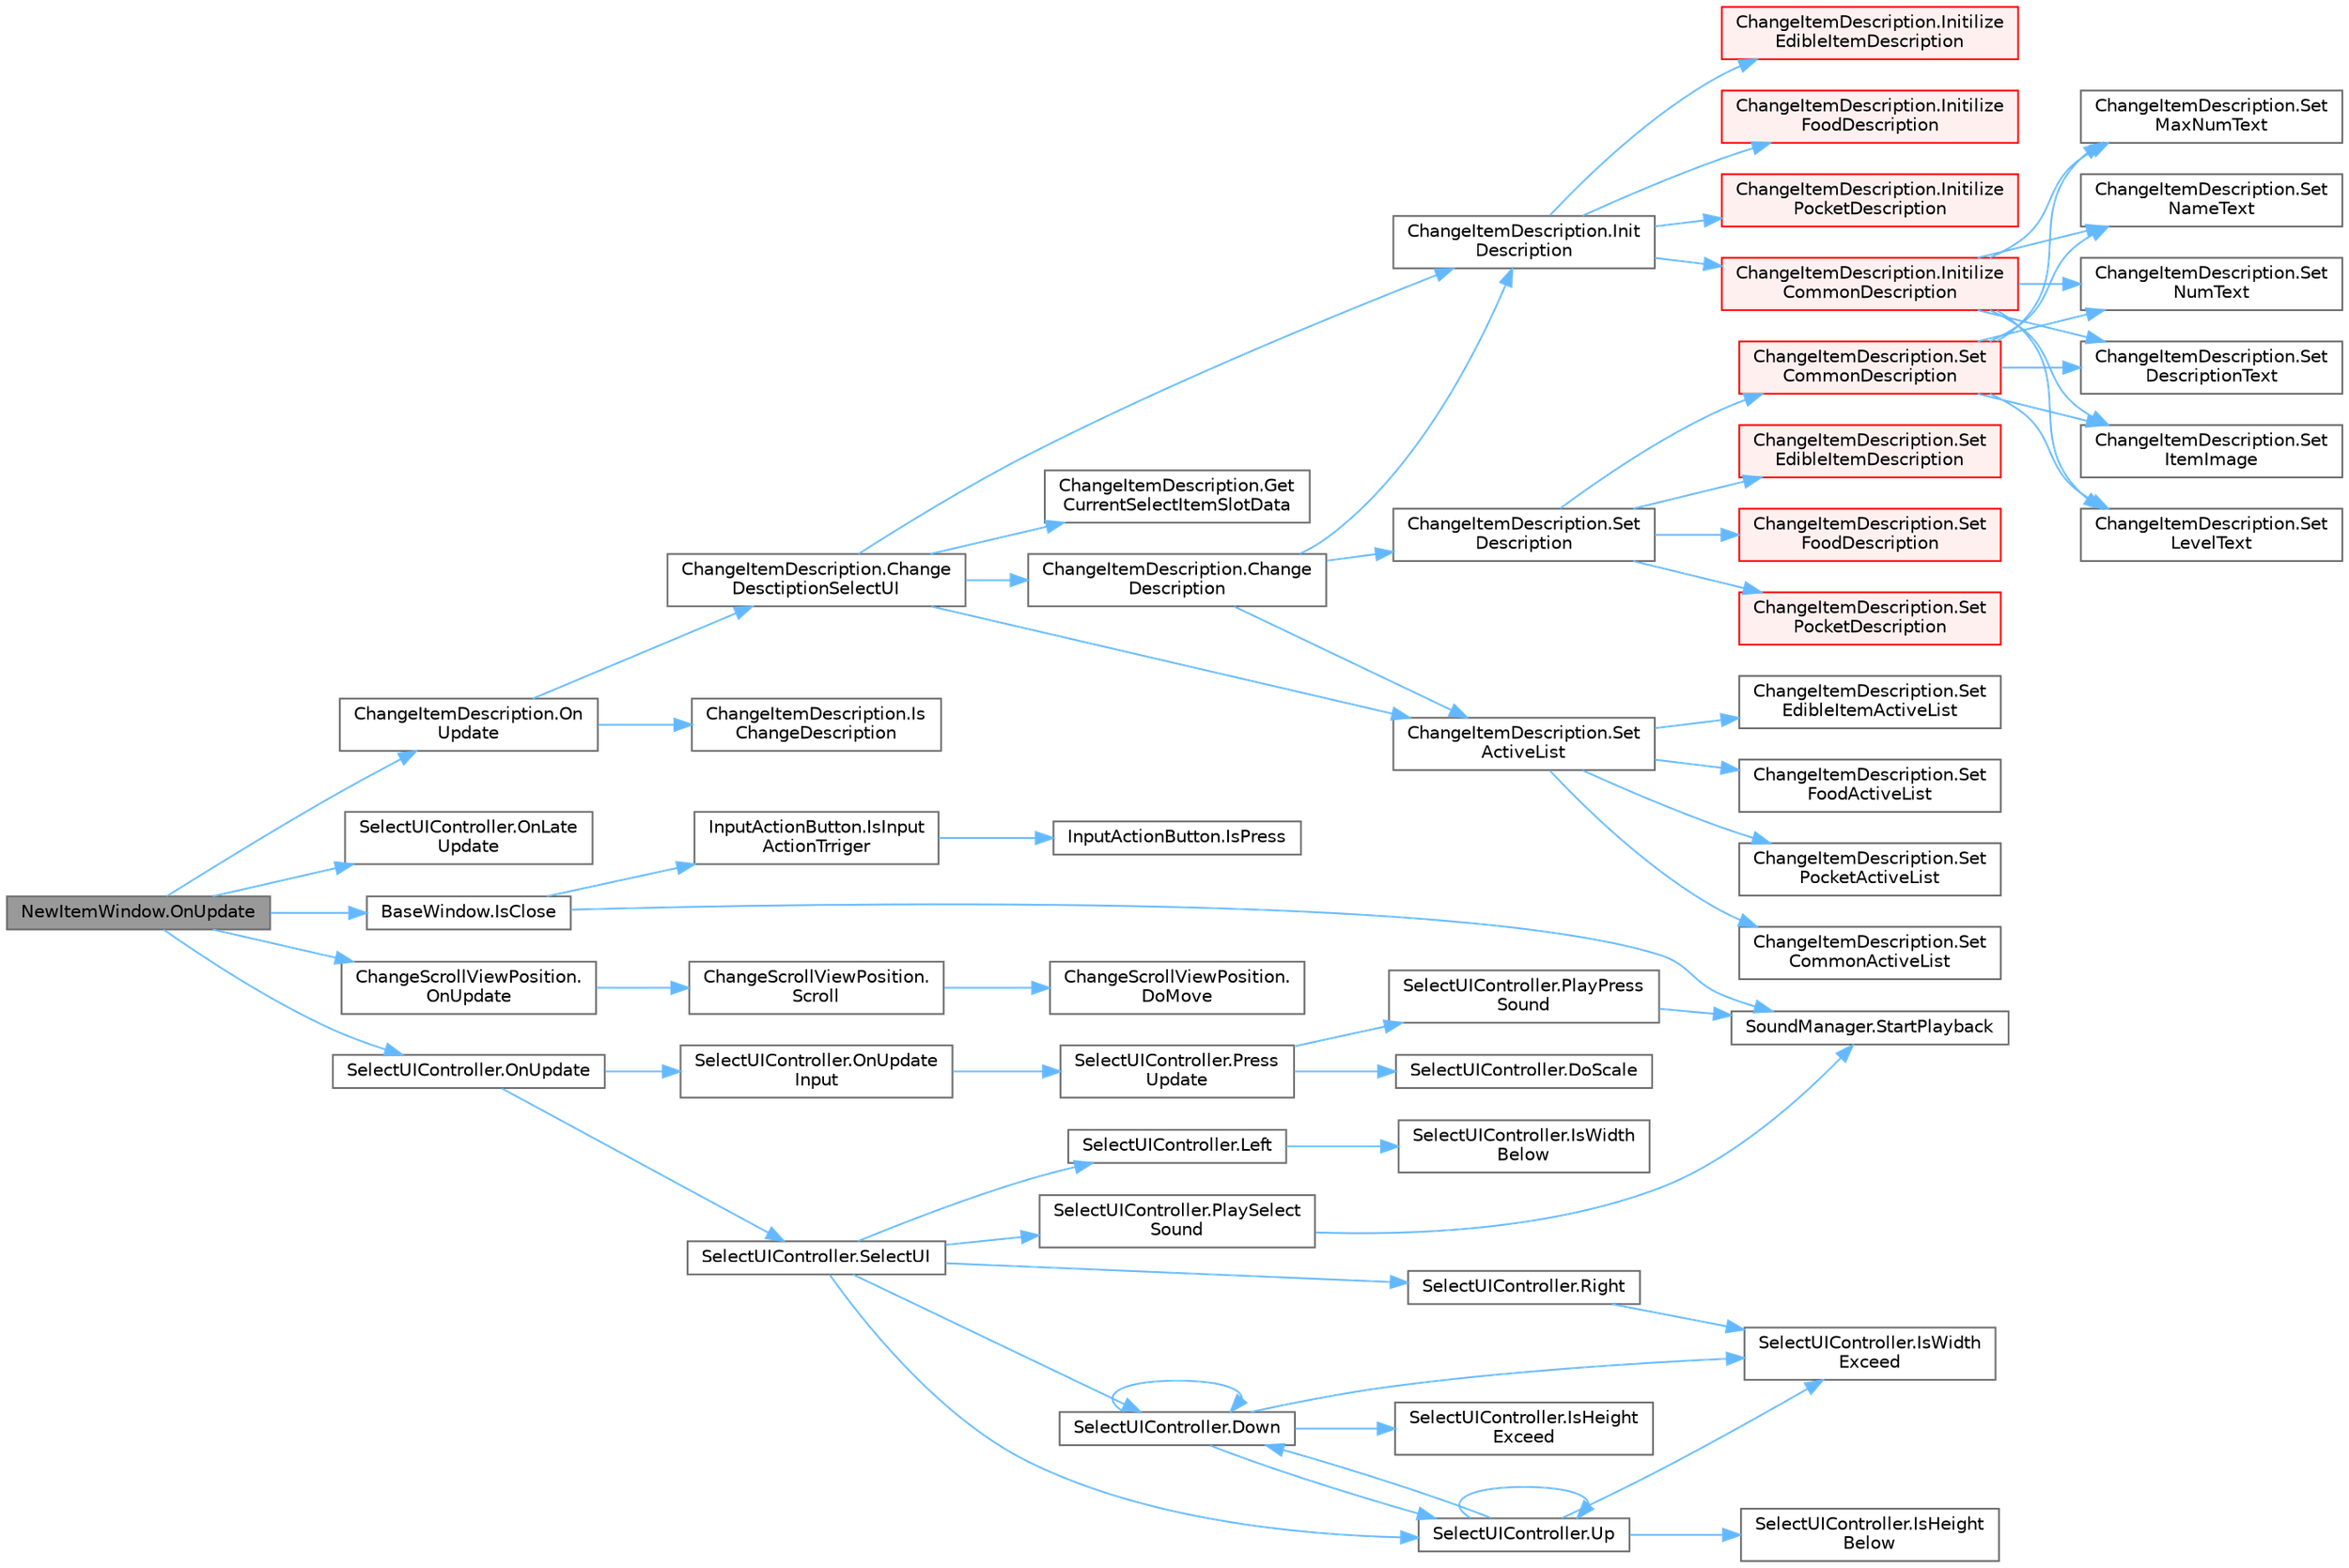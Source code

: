 digraph "NewItemWindow.OnUpdate"
{
 // LATEX_PDF_SIZE
  bgcolor="transparent";
  edge [fontname=Helvetica,fontsize=10,labelfontname=Helvetica,labelfontsize=10];
  node [fontname=Helvetica,fontsize=10,shape=box,height=0.2,width=0.4];
  rankdir="LR";
  Node1 [id="Node000001",label="NewItemWindow.OnUpdate",height=0.2,width=0.4,color="gray40", fillcolor="grey60", style="filled", fontcolor="black",tooltip=" "];
  Node1 -> Node2 [id="edge1_Node000001_Node000002",color="steelblue1",style="solid",tooltip=" "];
  Node2 [id="Node000002",label="BaseWindow.IsClose",height=0.2,width=0.4,color="grey40", fillcolor="white", style="filled",URL="$class_base_window.html#a963afa35622584163fdbe1b4a20790d4",tooltip=" "];
  Node2 -> Node3 [id="edge2_Node000002_Node000003",color="steelblue1",style="solid",tooltip=" "];
  Node3 [id="Node000003",label="InputActionButton.IsInput\lActionTrriger",height=0.2,width=0.4,color="grey40", fillcolor="white", style="filled",URL="$class_input_action_button.html#a847c561b8a3deeea260be80e698bd342",tooltip="ボタンを選択したかどうか"];
  Node3 -> Node4 [id="edge3_Node000003_Node000004",color="steelblue1",style="solid",tooltip=" "];
  Node4 [id="Node000004",label="InputActionButton.IsPress",height=0.2,width=0.4,color="grey40", fillcolor="white", style="filled",URL="$class_input_action_button.html#ab1c29386a568174cbcb4eaf2d498bb9c",tooltip=" "];
  Node2 -> Node5 [id="edge4_Node000002_Node000005",color="steelblue1",style="solid",tooltip=" "];
  Node5 [id="Node000005",label="SoundManager.StartPlayback",height=0.2,width=0.4,color="grey40", fillcolor="white", style="filled",URL="$class_sound_manager.html#a10bc60ca27342f6574923712ef9028c5",tooltip="2Dでのサウンド再生"];
  Node1 -> Node6 [id="edge5_Node000001_Node000006",color="steelblue1",style="solid",tooltip=" "];
  Node6 [id="Node000006",label="SelectUIController.OnLate\lUpdate",height=0.2,width=0.4,color="grey40", fillcolor="white", style="filled",URL="$class_select_u_i_controller.html#a4c693b99fa30040236b1b5cccf671e4b",tooltip=" "];
  Node1 -> Node7 [id="edge6_Node000001_Node000007",color="steelblue1",style="solid",tooltip=" "];
  Node7 [id="Node000007",label="ChangeItemDescription.On\lUpdate",height=0.2,width=0.4,color="grey40", fillcolor="white", style="filled",URL="$class_change_item_description.html#add800bb5c8e841af0e1e9365272e371e",tooltip=" "];
  Node7 -> Node8 [id="edge7_Node000007_Node000008",color="steelblue1",style="solid",tooltip=" "];
  Node8 [id="Node000008",label="ChangeItemDescription.Change\lDesctiptionSelectUI",height=0.2,width=0.4,color="grey40", fillcolor="white", style="filled",URL="$class_change_item_description.html#a8ea36af0b54755cf79893a9faf794392",tooltip="選択中のItemSlotDataを基に説明文を更新"];
  Node8 -> Node9 [id="edge8_Node000008_Node000009",color="steelblue1",style="solid",tooltip=" "];
  Node9 [id="Node000009",label="ChangeItemDescription.Change\lDescription",height=0.2,width=0.4,color="grey40", fillcolor="white", style="filled",URL="$class_change_item_description.html#a2b30636ef288a5a11353836e028378ed",tooltip="引数アイテムIDを基に説明文を更新"];
  Node9 -> Node10 [id="edge9_Node000009_Node000010",color="steelblue1",style="solid",tooltip=" "];
  Node10 [id="Node000010",label="ChangeItemDescription.Init\lDescription",height=0.2,width=0.4,color="grey40", fillcolor="white", style="filled",URL="$class_change_item_description.html#a8fea78d4ad9d25fed84d8b30b905ad88",tooltip=" "];
  Node10 -> Node11 [id="edge10_Node000010_Node000011",color="steelblue1",style="solid",tooltip=" "];
  Node11 [id="Node000011",label="ChangeItemDescription.Initilize\lCommonDescription",height=0.2,width=0.4,color="red", fillcolor="#FFF0F0", style="filled",URL="$class_change_item_description.html#a6fbc822ee04496cb0f9e33f679700219",tooltip=" "];
  Node11 -> Node12 [id="edge11_Node000011_Node000012",color="steelblue1",style="solid",tooltip=" "];
  Node12 [id="Node000012",label="ChangeItemDescription.Set\lDescriptionText",height=0.2,width=0.4,color="grey40", fillcolor="white", style="filled",URL="$class_change_item_description.html#aa68250acd7412379b161daf1371e59bb",tooltip=" "];
  Node11 -> Node13 [id="edge12_Node000011_Node000013",color="steelblue1",style="solid",tooltip=" "];
  Node13 [id="Node000013",label="ChangeItemDescription.Set\lItemImage",height=0.2,width=0.4,color="grey40", fillcolor="white", style="filled",URL="$class_change_item_description.html#a00c3953b68d297374b62522153415852",tooltip=" "];
  Node11 -> Node14 [id="edge13_Node000011_Node000014",color="steelblue1",style="solid",tooltip=" "];
  Node14 [id="Node000014",label="ChangeItemDescription.Set\lLevelText",height=0.2,width=0.4,color="grey40", fillcolor="white", style="filled",URL="$class_change_item_description.html#afa42dbbfa0ad2871d638381f6dd3d648",tooltip=" "];
  Node11 -> Node15 [id="edge14_Node000011_Node000015",color="steelblue1",style="solid",tooltip=" "];
  Node15 [id="Node000015",label="ChangeItemDescription.Set\lMaxNumText",height=0.2,width=0.4,color="grey40", fillcolor="white", style="filled",URL="$class_change_item_description.html#ab7cb18d435a57bafdeb62f8d8b7ec6c0",tooltip=" "];
  Node11 -> Node16 [id="edge15_Node000011_Node000016",color="steelblue1",style="solid",tooltip=" "];
  Node16 [id="Node000016",label="ChangeItemDescription.Set\lNameText",height=0.2,width=0.4,color="grey40", fillcolor="white", style="filled",URL="$class_change_item_description.html#aacb921d825b0f51c0895aecd07a68e7c",tooltip=" "];
  Node11 -> Node17 [id="edge16_Node000011_Node000017",color="steelblue1",style="solid",tooltip=" "];
  Node17 [id="Node000017",label="ChangeItemDescription.Set\lNumText",height=0.2,width=0.4,color="grey40", fillcolor="white", style="filled",URL="$class_change_item_description.html#af1003cf2e17b7a980d81ca42cbb1b7bf",tooltip=" "];
  Node10 -> Node20 [id="edge17_Node000010_Node000020",color="steelblue1",style="solid",tooltip=" "];
  Node20 [id="Node000020",label="ChangeItemDescription.Initilize\lEdibleItemDescription",height=0.2,width=0.4,color="red", fillcolor="#FFF0F0", style="filled",URL="$class_change_item_description.html#a07dec4b42bd999b2826fce9c54844457",tooltip=" "];
  Node10 -> Node31 [id="edge18_Node000010_Node000031",color="steelblue1",style="solid",tooltip=" "];
  Node31 [id="Node000031",label="ChangeItemDescription.Initilize\lFoodDescription",height=0.2,width=0.4,color="red", fillcolor="#FFF0F0", style="filled",URL="$class_change_item_description.html#a15ac04f0021888d0063fb47e84983171",tooltip=" "];
  Node10 -> Node36 [id="edge19_Node000010_Node000036",color="steelblue1",style="solid",tooltip=" "];
  Node36 [id="Node000036",label="ChangeItemDescription.Initilize\lPocketDescription",height=0.2,width=0.4,color="red", fillcolor="#FFF0F0", style="filled",URL="$class_change_item_description.html#ad1ff3c0d86d05d0b7c3097226c5de2c7",tooltip=" "];
  Node9 -> Node40 [id="edge20_Node000009_Node000040",color="steelblue1",style="solid",tooltip=" "];
  Node40 [id="Node000040",label="ChangeItemDescription.Set\lActiveList",height=0.2,width=0.4,color="grey40", fillcolor="white", style="filled",URL="$class_change_item_description.html#a25731aff5117c8141b0f5daf41dd9988",tooltip=" "];
  Node40 -> Node41 [id="edge21_Node000040_Node000041",color="steelblue1",style="solid",tooltip=" "];
  Node41 [id="Node000041",label="ChangeItemDescription.Set\lCommonActiveList",height=0.2,width=0.4,color="grey40", fillcolor="white", style="filled",URL="$class_change_item_description.html#a72687f682749686dc8920879ef447400",tooltip=" "];
  Node40 -> Node42 [id="edge22_Node000040_Node000042",color="steelblue1",style="solid",tooltip=" "];
  Node42 [id="Node000042",label="ChangeItemDescription.Set\lEdibleItemActiveList",height=0.2,width=0.4,color="grey40", fillcolor="white", style="filled",URL="$class_change_item_description.html#a8026ad0e169a91d6f7d9355206e4d979",tooltip=" "];
  Node40 -> Node43 [id="edge23_Node000040_Node000043",color="steelblue1",style="solid",tooltip=" "];
  Node43 [id="Node000043",label="ChangeItemDescription.Set\lFoodActiveList",height=0.2,width=0.4,color="grey40", fillcolor="white", style="filled",URL="$class_change_item_description.html#afe7a430b615c7e9b54bbfbcabbdd30ed",tooltip=" "];
  Node40 -> Node44 [id="edge24_Node000040_Node000044",color="steelblue1",style="solid",tooltip=" "];
  Node44 [id="Node000044",label="ChangeItemDescription.Set\lPocketActiveList",height=0.2,width=0.4,color="grey40", fillcolor="white", style="filled",URL="$class_change_item_description.html#acc8f56f5d87fc22b03e28bce933f35b0",tooltip=" "];
  Node9 -> Node45 [id="edge25_Node000009_Node000045",color="steelblue1",style="solid",tooltip=" "];
  Node45 [id="Node000045",label="ChangeItemDescription.Set\lDescription",height=0.2,width=0.4,color="grey40", fillcolor="white", style="filled",URL="$class_change_item_description.html#a80f1cb0c60ae117de04d58a221747612",tooltip=" "];
  Node45 -> Node46 [id="edge26_Node000045_Node000046",color="steelblue1",style="solid",tooltip=" "];
  Node46 [id="Node000046",label="ChangeItemDescription.Set\lCommonDescription",height=0.2,width=0.4,color="red", fillcolor="#FFF0F0", style="filled",URL="$class_change_item_description.html#afb6b314bec931014d33d8328e3e9de5a",tooltip=" "];
  Node46 -> Node12 [id="edge27_Node000046_Node000012",color="steelblue1",style="solid",tooltip=" "];
  Node46 -> Node13 [id="edge28_Node000046_Node000013",color="steelblue1",style="solid",tooltip=" "];
  Node46 -> Node14 [id="edge29_Node000046_Node000014",color="steelblue1",style="solid",tooltip=" "];
  Node46 -> Node15 [id="edge30_Node000046_Node000015",color="steelblue1",style="solid",tooltip=" "];
  Node46 -> Node16 [id="edge31_Node000046_Node000016",color="steelblue1",style="solid",tooltip=" "];
  Node46 -> Node17 [id="edge32_Node000046_Node000017",color="steelblue1",style="solid",tooltip=" "];
  Node45 -> Node47 [id="edge33_Node000045_Node000047",color="steelblue1",style="solid",tooltip=" "];
  Node47 [id="Node000047",label="ChangeItemDescription.Set\lEdibleItemDescription",height=0.2,width=0.4,color="red", fillcolor="#FFF0F0", style="filled",URL="$class_change_item_description.html#a654d45d2ffd4802effaa4547eec6106f",tooltip=" "];
  Node45 -> Node48 [id="edge34_Node000045_Node000048",color="steelblue1",style="solid",tooltip=" "];
  Node48 [id="Node000048",label="ChangeItemDescription.Set\lFoodDescription",height=0.2,width=0.4,color="red", fillcolor="#FFF0F0", style="filled",URL="$class_change_item_description.html#a45c3782e49d4e0c40a6e78e15f8c3916",tooltip=" "];
  Node45 -> Node54 [id="edge35_Node000045_Node000054",color="steelblue1",style="solid",tooltip=" "];
  Node54 [id="Node000054",label="ChangeItemDescription.Set\lPocketDescription",height=0.2,width=0.4,color="red", fillcolor="#FFF0F0", style="filled",URL="$class_change_item_description.html#a64590f0e36c83ce7f1374100a02c8edd",tooltip=" "];
  Node8 -> Node39 [id="edge36_Node000008_Node000039",color="steelblue1",style="solid",tooltip=" "];
  Node39 [id="Node000039",label="ChangeItemDescription.Get\lCurrentSelectItemSlotData",height=0.2,width=0.4,color="grey40", fillcolor="white", style="filled",URL="$class_change_item_description.html#a32a93ad268885487f3704d591bc4125b",tooltip="SelectUIControllerが選択しているItemSlotDataを取得"];
  Node8 -> Node10 [id="edge37_Node000008_Node000010",color="steelblue1",style="solid",tooltip=" "];
  Node8 -> Node40 [id="edge38_Node000008_Node000040",color="steelblue1",style="solid",tooltip=" "];
  Node7 -> Node55 [id="edge39_Node000007_Node000055",color="steelblue1",style="solid",tooltip=" "];
  Node55 [id="Node000055",label="ChangeItemDescription.Is\lChangeDescription",height=0.2,width=0.4,color="grey40", fillcolor="white", style="filled",URL="$class_change_item_description.html#add57e8fa1aa1e868d4d2f7a871dc150c",tooltip=" "];
  Node1 -> Node56 [id="edge40_Node000001_Node000056",color="steelblue1",style="solid",tooltip=" "];
  Node56 [id="Node000056",label="ChangeScrollViewPosition.\lOnUpdate",height=0.2,width=0.4,color="grey40", fillcolor="white", style="filled",URL="$class_change_scroll_view_position.html#a36e8c8f86b5fe4b10dd548227fb09961",tooltip="実行処理"];
  Node56 -> Node57 [id="edge41_Node000056_Node000057",color="steelblue1",style="solid",tooltip=" "];
  Node57 [id="Node000057",label="ChangeScrollViewPosition.\lScroll",height=0.2,width=0.4,color="grey40", fillcolor="white", style="filled",URL="$class_change_scroll_view_position.html#a47fcce8f967408e1baa22490516e41b0",tooltip=" "];
  Node57 -> Node58 [id="edge42_Node000057_Node000058",color="steelblue1",style="solid",tooltip=" "];
  Node58 [id="Node000058",label="ChangeScrollViewPosition.\lDoMove",height=0.2,width=0.4,color="grey40", fillcolor="white", style="filled",URL="$class_change_scroll_view_position.html#ade48cf2c0a7b9cb71bebf8f9dac0ef9d",tooltip=" "];
  Node1 -> Node59 [id="edge43_Node000001_Node000059",color="steelblue1",style="solid",tooltip=" "];
  Node59 [id="Node000059",label="SelectUIController.OnUpdate",height=0.2,width=0.4,color="grey40", fillcolor="white", style="filled",URL="$class_select_u_i_controller.html#a807f9c965bdc2f43f19da12e4afa49e3",tooltip=" "];
  Node59 -> Node60 [id="edge44_Node000059_Node000060",color="steelblue1",style="solid",tooltip=" "];
  Node60 [id="Node000060",label="SelectUIController.OnUpdate\lInput",height=0.2,width=0.4,color="grey40", fillcolor="white", style="filled",URL="$class_select_u_i_controller.html#a73340d24ceb43f60ffca627f58c1e353",tooltip=" "];
  Node60 -> Node61 [id="edge45_Node000060_Node000061",color="steelblue1",style="solid",tooltip=" "];
  Node61 [id="Node000061",label="SelectUIController.Press\lUpdate",height=0.2,width=0.4,color="grey40", fillcolor="white", style="filled",URL="$class_select_u_i_controller.html#a5721c95d007deea511cf85a8a1d9a462",tooltip=" "];
  Node61 -> Node62 [id="edge46_Node000061_Node000062",color="steelblue1",style="solid",tooltip=" "];
  Node62 [id="Node000062",label="SelectUIController.DoScale",height=0.2,width=0.4,color="grey40", fillcolor="white", style="filled",URL="$class_select_u_i_controller.html#af1ae4e44022e59cb3bfbbb8f68b6d081",tooltip=" "];
  Node61 -> Node63 [id="edge47_Node000061_Node000063",color="steelblue1",style="solid",tooltip=" "];
  Node63 [id="Node000063",label="SelectUIController.PlayPress\lSound",height=0.2,width=0.4,color="grey40", fillcolor="white", style="filled",URL="$class_select_u_i_controller.html#a01ec149cf3b994dd9442247175c44c5a",tooltip=" "];
  Node63 -> Node5 [id="edge48_Node000063_Node000005",color="steelblue1",style="solid",tooltip=" "];
  Node59 -> Node64 [id="edge49_Node000059_Node000064",color="steelblue1",style="solid",tooltip=" "];
  Node64 [id="Node000064",label="SelectUIController.SelectUI",height=0.2,width=0.4,color="grey40", fillcolor="white", style="filled",URL="$class_select_u_i_controller.html#aad575b4143546f3a7f9133ac4bd4e270",tooltip=" "];
  Node64 -> Node65 [id="edge50_Node000064_Node000065",color="steelblue1",style="solid",tooltip=" "];
  Node65 [id="Node000065",label="SelectUIController.Down",height=0.2,width=0.4,color="grey40", fillcolor="white", style="filled",URL="$class_select_u_i_controller.html#a3e210dcd4b2a8c70ff995342f24779d2",tooltip=" "];
  Node65 -> Node65 [id="edge51_Node000065_Node000065",color="steelblue1",style="solid",tooltip=" "];
  Node65 -> Node66 [id="edge52_Node000065_Node000066",color="steelblue1",style="solid",tooltip=" "];
  Node66 [id="Node000066",label="SelectUIController.IsHeight\lExceed",height=0.2,width=0.4,color="grey40", fillcolor="white", style="filled",URL="$class_select_u_i_controller.html#aecb3ff0c4ef5260dce9a2dbeee723c8d",tooltip=" "];
  Node65 -> Node67 [id="edge53_Node000065_Node000067",color="steelblue1",style="solid",tooltip=" "];
  Node67 [id="Node000067",label="SelectUIController.IsWidth\lExceed",height=0.2,width=0.4,color="grey40", fillcolor="white", style="filled",URL="$class_select_u_i_controller.html#aa300e0d1d9d36517f6a34e54cf1089ec",tooltip=" "];
  Node65 -> Node68 [id="edge54_Node000065_Node000068",color="steelblue1",style="solid",tooltip=" "];
  Node68 [id="Node000068",label="SelectUIController.Up",height=0.2,width=0.4,color="grey40", fillcolor="white", style="filled",URL="$class_select_u_i_controller.html#a480b360a0d2093e3ce8a58d260ce28d1",tooltip=" "];
  Node68 -> Node65 [id="edge55_Node000068_Node000065",color="steelblue1",style="solid",tooltip=" "];
  Node68 -> Node69 [id="edge56_Node000068_Node000069",color="steelblue1",style="solid",tooltip=" "];
  Node69 [id="Node000069",label="SelectUIController.IsHeight\lBelow",height=0.2,width=0.4,color="grey40", fillcolor="white", style="filled",URL="$class_select_u_i_controller.html#a21f92df91aa5f2aeb7b031aa2306fec5",tooltip=" "];
  Node68 -> Node67 [id="edge57_Node000068_Node000067",color="steelblue1",style="solid",tooltip=" "];
  Node68 -> Node68 [id="edge58_Node000068_Node000068",color="steelblue1",style="solid",tooltip=" "];
  Node64 -> Node70 [id="edge59_Node000064_Node000070",color="steelblue1",style="solid",tooltip=" "];
  Node70 [id="Node000070",label="SelectUIController.Left",height=0.2,width=0.4,color="grey40", fillcolor="white", style="filled",URL="$class_select_u_i_controller.html#a8daa0f381d30e9890e6f9158e6769a86",tooltip=" "];
  Node70 -> Node71 [id="edge60_Node000070_Node000071",color="steelblue1",style="solid",tooltip=" "];
  Node71 [id="Node000071",label="SelectUIController.IsWidth\lBelow",height=0.2,width=0.4,color="grey40", fillcolor="white", style="filled",URL="$class_select_u_i_controller.html#a343009c151598d9af61173cf8ddb1d6e",tooltip=" "];
  Node64 -> Node72 [id="edge61_Node000064_Node000072",color="steelblue1",style="solid",tooltip=" "];
  Node72 [id="Node000072",label="SelectUIController.PlaySelect\lSound",height=0.2,width=0.4,color="grey40", fillcolor="white", style="filled",URL="$class_select_u_i_controller.html#add19595c74035d2d46d25c8de9acdfac",tooltip=" "];
  Node72 -> Node5 [id="edge62_Node000072_Node000005",color="steelblue1",style="solid",tooltip=" "];
  Node64 -> Node73 [id="edge63_Node000064_Node000073",color="steelblue1",style="solid",tooltip=" "];
  Node73 [id="Node000073",label="SelectUIController.Right",height=0.2,width=0.4,color="grey40", fillcolor="white", style="filled",URL="$class_select_u_i_controller.html#a6d520da967f90239281f442f12beb604",tooltip=" "];
  Node73 -> Node67 [id="edge64_Node000073_Node000067",color="steelblue1",style="solid",tooltip=" "];
  Node64 -> Node68 [id="edge65_Node000064_Node000068",color="steelblue1",style="solid",tooltip=" "];
}
